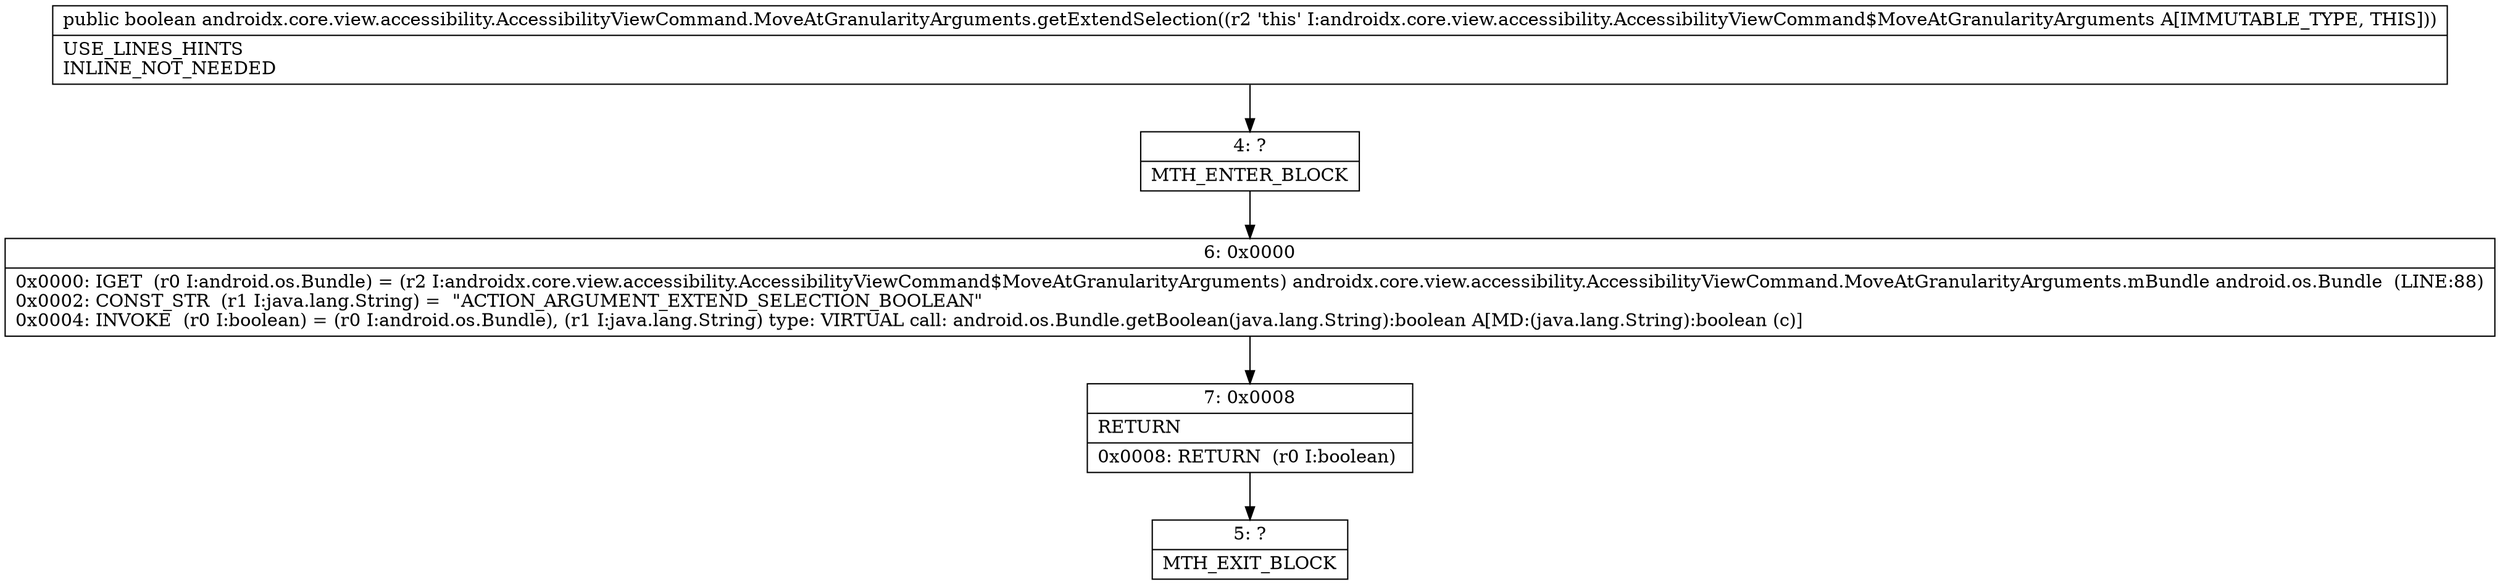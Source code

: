 digraph "CFG forandroidx.core.view.accessibility.AccessibilityViewCommand.MoveAtGranularityArguments.getExtendSelection()Z" {
Node_4 [shape=record,label="{4\:\ ?|MTH_ENTER_BLOCK\l}"];
Node_6 [shape=record,label="{6\:\ 0x0000|0x0000: IGET  (r0 I:android.os.Bundle) = (r2 I:androidx.core.view.accessibility.AccessibilityViewCommand$MoveAtGranularityArguments) androidx.core.view.accessibility.AccessibilityViewCommand.MoveAtGranularityArguments.mBundle android.os.Bundle  (LINE:88)\l0x0002: CONST_STR  (r1 I:java.lang.String) =  \"ACTION_ARGUMENT_EXTEND_SELECTION_BOOLEAN\" \l0x0004: INVOKE  (r0 I:boolean) = (r0 I:android.os.Bundle), (r1 I:java.lang.String) type: VIRTUAL call: android.os.Bundle.getBoolean(java.lang.String):boolean A[MD:(java.lang.String):boolean (c)]\l}"];
Node_7 [shape=record,label="{7\:\ 0x0008|RETURN\l|0x0008: RETURN  (r0 I:boolean) \l}"];
Node_5 [shape=record,label="{5\:\ ?|MTH_EXIT_BLOCK\l}"];
MethodNode[shape=record,label="{public boolean androidx.core.view.accessibility.AccessibilityViewCommand.MoveAtGranularityArguments.getExtendSelection((r2 'this' I:androidx.core.view.accessibility.AccessibilityViewCommand$MoveAtGranularityArguments A[IMMUTABLE_TYPE, THIS]))  | USE_LINES_HINTS\lINLINE_NOT_NEEDED\l}"];
MethodNode -> Node_4;Node_4 -> Node_6;
Node_6 -> Node_7;
Node_7 -> Node_5;
}

